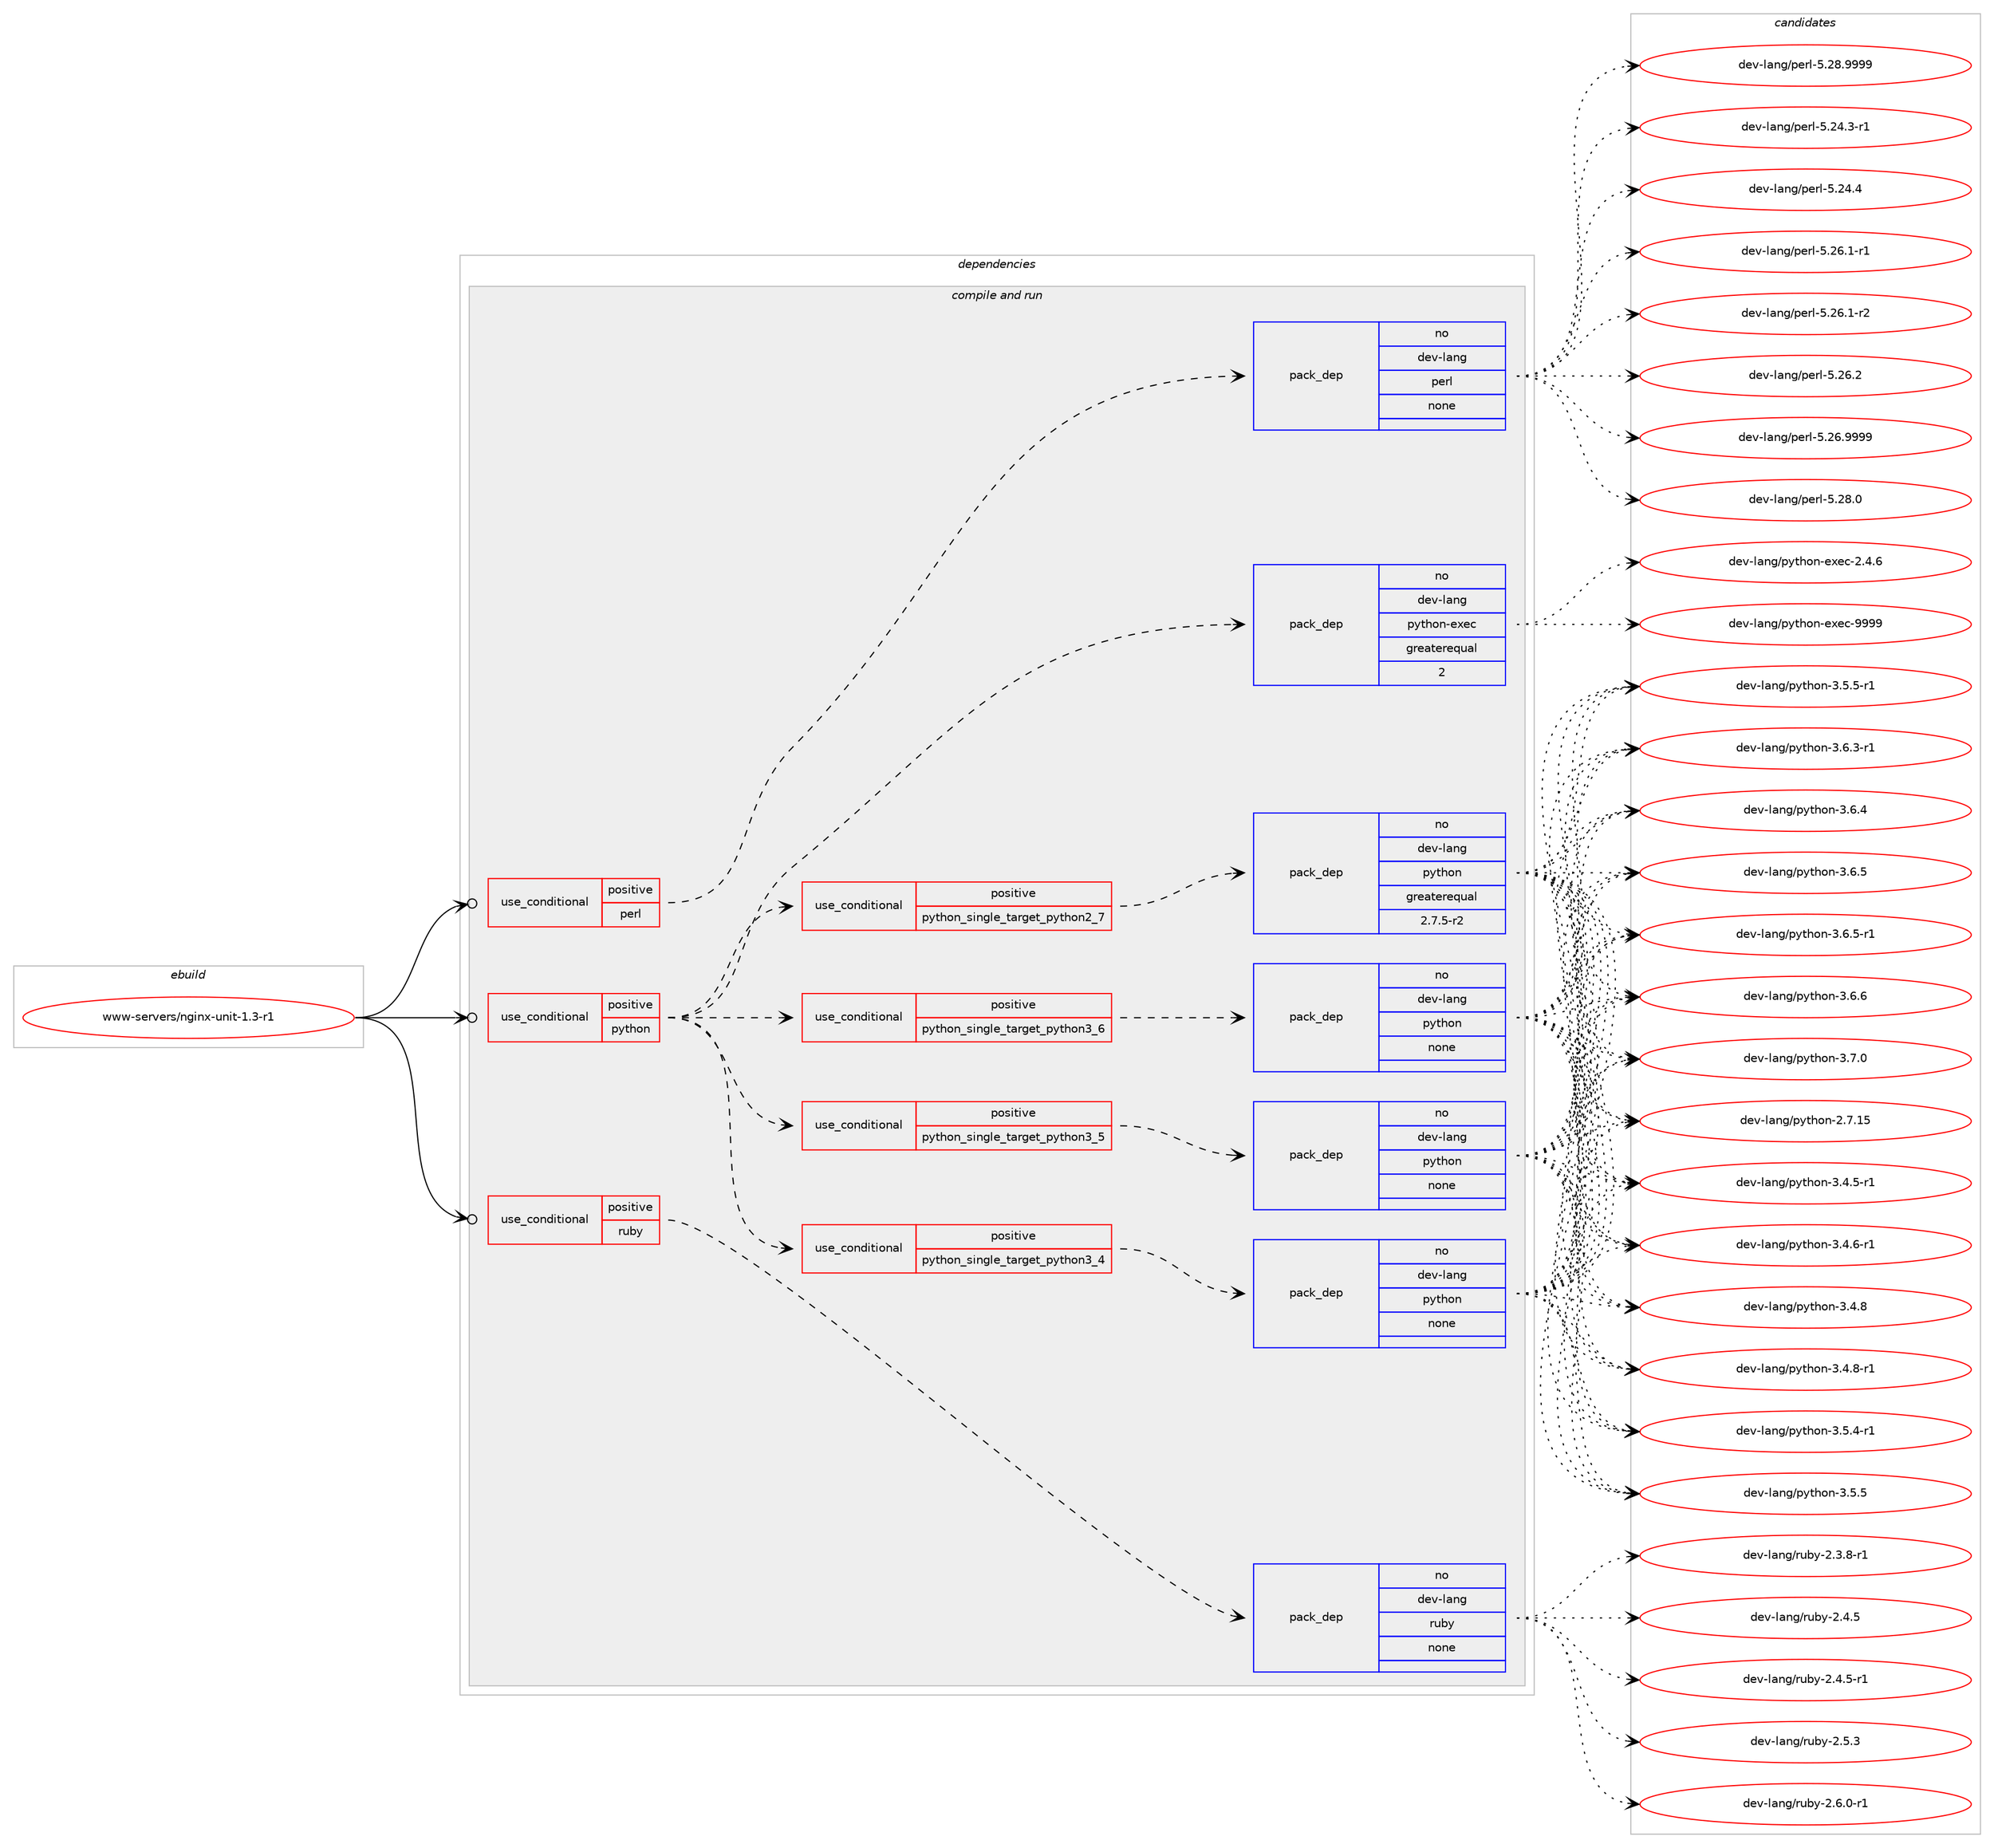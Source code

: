 digraph prolog {

# *************
# Graph options
# *************

newrank=true;
concentrate=true;
compound=true;
graph [rankdir=LR,fontname=Helvetica,fontsize=10,ranksep=1.5];#, ranksep=2.5, nodesep=0.2];
edge  [arrowhead=vee];
node  [fontname=Helvetica,fontsize=10];

# **********
# The ebuild
# **********

subgraph cluster_leftcol {
color=gray;
rank=same;
label=<<i>ebuild</i>>;
id [label="www-servers/nginx-unit-1.3-r1", color=red, width=4, href="../www-servers/nginx-unit-1.3-r1.svg"];
}

# ****************
# The dependencies
# ****************

subgraph cluster_midcol {
color=gray;
label=<<i>dependencies</i>>;
subgraph cluster_compile {
fillcolor="#eeeeee";
style=filled;
label=<<i>compile</i>>;
}
subgraph cluster_compileandrun {
fillcolor="#eeeeee";
style=filled;
label=<<i>compile and run</i>>;
subgraph cond465 {
dependency4380 [label=<<TABLE BORDER="0" CELLBORDER="1" CELLSPACING="0" CELLPADDING="4"><TR><TD ROWSPAN="3" CELLPADDING="10">use_conditional</TD></TR><TR><TD>positive</TD></TR><TR><TD>perl</TD></TR></TABLE>>, shape=none, color=red];
subgraph pack3802 {
dependency4381 [label=<<TABLE BORDER="0" CELLBORDER="1" CELLSPACING="0" CELLPADDING="4" WIDTH="220"><TR><TD ROWSPAN="6" CELLPADDING="30">pack_dep</TD></TR><TR><TD WIDTH="110">no</TD></TR><TR><TD>dev-lang</TD></TR><TR><TD>perl</TD></TR><TR><TD>none</TD></TR><TR><TD></TD></TR></TABLE>>, shape=none, color=blue];
}
dependency4380:e -> dependency4381:w [weight=20,style="dashed",arrowhead="vee"];
}
id:e -> dependency4380:w [weight=20,style="solid",arrowhead="odotvee"];
subgraph cond466 {
dependency4382 [label=<<TABLE BORDER="0" CELLBORDER="1" CELLSPACING="0" CELLPADDING="4"><TR><TD ROWSPAN="3" CELLPADDING="10">use_conditional</TD></TR><TR><TD>positive</TD></TR><TR><TD>python</TD></TR></TABLE>>, shape=none, color=red];
subgraph cond467 {
dependency4383 [label=<<TABLE BORDER="0" CELLBORDER="1" CELLSPACING="0" CELLPADDING="4"><TR><TD ROWSPAN="3" CELLPADDING="10">use_conditional</TD></TR><TR><TD>positive</TD></TR><TR><TD>python_single_target_python2_7</TD></TR></TABLE>>, shape=none, color=red];
subgraph pack3803 {
dependency4384 [label=<<TABLE BORDER="0" CELLBORDER="1" CELLSPACING="0" CELLPADDING="4" WIDTH="220"><TR><TD ROWSPAN="6" CELLPADDING="30">pack_dep</TD></TR><TR><TD WIDTH="110">no</TD></TR><TR><TD>dev-lang</TD></TR><TR><TD>python</TD></TR><TR><TD>greaterequal</TD></TR><TR><TD>2.7.5-r2</TD></TR></TABLE>>, shape=none, color=blue];
}
dependency4383:e -> dependency4384:w [weight=20,style="dashed",arrowhead="vee"];
}
dependency4382:e -> dependency4383:w [weight=20,style="dashed",arrowhead="vee"];
subgraph cond468 {
dependency4385 [label=<<TABLE BORDER="0" CELLBORDER="1" CELLSPACING="0" CELLPADDING="4"><TR><TD ROWSPAN="3" CELLPADDING="10">use_conditional</TD></TR><TR><TD>positive</TD></TR><TR><TD>python_single_target_python3_4</TD></TR></TABLE>>, shape=none, color=red];
subgraph pack3804 {
dependency4386 [label=<<TABLE BORDER="0" CELLBORDER="1" CELLSPACING="0" CELLPADDING="4" WIDTH="220"><TR><TD ROWSPAN="6" CELLPADDING="30">pack_dep</TD></TR><TR><TD WIDTH="110">no</TD></TR><TR><TD>dev-lang</TD></TR><TR><TD>python</TD></TR><TR><TD>none</TD></TR><TR><TD></TD></TR></TABLE>>, shape=none, color=blue];
}
dependency4385:e -> dependency4386:w [weight=20,style="dashed",arrowhead="vee"];
}
dependency4382:e -> dependency4385:w [weight=20,style="dashed",arrowhead="vee"];
subgraph cond469 {
dependency4387 [label=<<TABLE BORDER="0" CELLBORDER="1" CELLSPACING="0" CELLPADDING="4"><TR><TD ROWSPAN="3" CELLPADDING="10">use_conditional</TD></TR><TR><TD>positive</TD></TR><TR><TD>python_single_target_python3_5</TD></TR></TABLE>>, shape=none, color=red];
subgraph pack3805 {
dependency4388 [label=<<TABLE BORDER="0" CELLBORDER="1" CELLSPACING="0" CELLPADDING="4" WIDTH="220"><TR><TD ROWSPAN="6" CELLPADDING="30">pack_dep</TD></TR><TR><TD WIDTH="110">no</TD></TR><TR><TD>dev-lang</TD></TR><TR><TD>python</TD></TR><TR><TD>none</TD></TR><TR><TD></TD></TR></TABLE>>, shape=none, color=blue];
}
dependency4387:e -> dependency4388:w [weight=20,style="dashed",arrowhead="vee"];
}
dependency4382:e -> dependency4387:w [weight=20,style="dashed",arrowhead="vee"];
subgraph cond470 {
dependency4389 [label=<<TABLE BORDER="0" CELLBORDER="1" CELLSPACING="0" CELLPADDING="4"><TR><TD ROWSPAN="3" CELLPADDING="10">use_conditional</TD></TR><TR><TD>positive</TD></TR><TR><TD>python_single_target_python3_6</TD></TR></TABLE>>, shape=none, color=red];
subgraph pack3806 {
dependency4390 [label=<<TABLE BORDER="0" CELLBORDER="1" CELLSPACING="0" CELLPADDING="4" WIDTH="220"><TR><TD ROWSPAN="6" CELLPADDING="30">pack_dep</TD></TR><TR><TD WIDTH="110">no</TD></TR><TR><TD>dev-lang</TD></TR><TR><TD>python</TD></TR><TR><TD>none</TD></TR><TR><TD></TD></TR></TABLE>>, shape=none, color=blue];
}
dependency4389:e -> dependency4390:w [weight=20,style="dashed",arrowhead="vee"];
}
dependency4382:e -> dependency4389:w [weight=20,style="dashed",arrowhead="vee"];
subgraph pack3807 {
dependency4391 [label=<<TABLE BORDER="0" CELLBORDER="1" CELLSPACING="0" CELLPADDING="4" WIDTH="220"><TR><TD ROWSPAN="6" CELLPADDING="30">pack_dep</TD></TR><TR><TD WIDTH="110">no</TD></TR><TR><TD>dev-lang</TD></TR><TR><TD>python-exec</TD></TR><TR><TD>greaterequal</TD></TR><TR><TD>2</TD></TR></TABLE>>, shape=none, color=blue];
}
dependency4382:e -> dependency4391:w [weight=20,style="dashed",arrowhead="vee"];
}
id:e -> dependency4382:w [weight=20,style="solid",arrowhead="odotvee"];
subgraph cond471 {
dependency4392 [label=<<TABLE BORDER="0" CELLBORDER="1" CELLSPACING="0" CELLPADDING="4"><TR><TD ROWSPAN="3" CELLPADDING="10">use_conditional</TD></TR><TR><TD>positive</TD></TR><TR><TD>ruby</TD></TR></TABLE>>, shape=none, color=red];
subgraph pack3808 {
dependency4393 [label=<<TABLE BORDER="0" CELLBORDER="1" CELLSPACING="0" CELLPADDING="4" WIDTH="220"><TR><TD ROWSPAN="6" CELLPADDING="30">pack_dep</TD></TR><TR><TD WIDTH="110">no</TD></TR><TR><TD>dev-lang</TD></TR><TR><TD>ruby</TD></TR><TR><TD>none</TD></TR><TR><TD></TD></TR></TABLE>>, shape=none, color=blue];
}
dependency4392:e -> dependency4393:w [weight=20,style="dashed",arrowhead="vee"];
}
id:e -> dependency4392:w [weight=20,style="solid",arrowhead="odotvee"];
}
subgraph cluster_run {
fillcolor="#eeeeee";
style=filled;
label=<<i>run</i>>;
}
}

# **************
# The candidates
# **************

subgraph cluster_choices {
rank=same;
color=gray;
label=<<i>candidates</i>>;

subgraph choice3802 {
color=black;
nodesep=1;
choice100101118451089711010347112101114108455346505246514511449 [label="dev-lang/perl-5.24.3-r1", color=red, width=4,href="../dev-lang/perl-5.24.3-r1.svg"];
choice10010111845108971101034711210111410845534650524652 [label="dev-lang/perl-5.24.4", color=red, width=4,href="../dev-lang/perl-5.24.4.svg"];
choice100101118451089711010347112101114108455346505446494511449 [label="dev-lang/perl-5.26.1-r1", color=red, width=4,href="../dev-lang/perl-5.26.1-r1.svg"];
choice100101118451089711010347112101114108455346505446494511450 [label="dev-lang/perl-5.26.1-r2", color=red, width=4,href="../dev-lang/perl-5.26.1-r2.svg"];
choice10010111845108971101034711210111410845534650544650 [label="dev-lang/perl-5.26.2", color=red, width=4,href="../dev-lang/perl-5.26.2.svg"];
choice10010111845108971101034711210111410845534650544657575757 [label="dev-lang/perl-5.26.9999", color=red, width=4,href="../dev-lang/perl-5.26.9999.svg"];
choice10010111845108971101034711210111410845534650564648 [label="dev-lang/perl-5.28.0", color=red, width=4,href="../dev-lang/perl-5.28.0.svg"];
choice10010111845108971101034711210111410845534650564657575757 [label="dev-lang/perl-5.28.9999", color=red, width=4,href="../dev-lang/perl-5.28.9999.svg"];
dependency4381:e -> choice100101118451089711010347112101114108455346505246514511449:w [style=dotted,weight="100"];
dependency4381:e -> choice10010111845108971101034711210111410845534650524652:w [style=dotted,weight="100"];
dependency4381:e -> choice100101118451089711010347112101114108455346505446494511449:w [style=dotted,weight="100"];
dependency4381:e -> choice100101118451089711010347112101114108455346505446494511450:w [style=dotted,weight="100"];
dependency4381:e -> choice10010111845108971101034711210111410845534650544650:w [style=dotted,weight="100"];
dependency4381:e -> choice10010111845108971101034711210111410845534650544657575757:w [style=dotted,weight="100"];
dependency4381:e -> choice10010111845108971101034711210111410845534650564648:w [style=dotted,weight="100"];
dependency4381:e -> choice10010111845108971101034711210111410845534650564657575757:w [style=dotted,weight="100"];
}
subgraph choice3803 {
color=black;
nodesep=1;
choice10010111845108971101034711212111610411111045504655464953 [label="dev-lang/python-2.7.15", color=red, width=4,href="../dev-lang/python-2.7.15.svg"];
choice1001011184510897110103471121211161041111104551465246534511449 [label="dev-lang/python-3.4.5-r1", color=red, width=4,href="../dev-lang/python-3.4.5-r1.svg"];
choice1001011184510897110103471121211161041111104551465246544511449 [label="dev-lang/python-3.4.6-r1", color=red, width=4,href="../dev-lang/python-3.4.6-r1.svg"];
choice100101118451089711010347112121116104111110455146524656 [label="dev-lang/python-3.4.8", color=red, width=4,href="../dev-lang/python-3.4.8.svg"];
choice1001011184510897110103471121211161041111104551465246564511449 [label="dev-lang/python-3.4.8-r1", color=red, width=4,href="../dev-lang/python-3.4.8-r1.svg"];
choice1001011184510897110103471121211161041111104551465346524511449 [label="dev-lang/python-3.5.4-r1", color=red, width=4,href="../dev-lang/python-3.5.4-r1.svg"];
choice100101118451089711010347112121116104111110455146534653 [label="dev-lang/python-3.5.5", color=red, width=4,href="../dev-lang/python-3.5.5.svg"];
choice1001011184510897110103471121211161041111104551465346534511449 [label="dev-lang/python-3.5.5-r1", color=red, width=4,href="../dev-lang/python-3.5.5-r1.svg"];
choice1001011184510897110103471121211161041111104551465446514511449 [label="dev-lang/python-3.6.3-r1", color=red, width=4,href="../dev-lang/python-3.6.3-r1.svg"];
choice100101118451089711010347112121116104111110455146544652 [label="dev-lang/python-3.6.4", color=red, width=4,href="../dev-lang/python-3.6.4.svg"];
choice100101118451089711010347112121116104111110455146544653 [label="dev-lang/python-3.6.5", color=red, width=4,href="../dev-lang/python-3.6.5.svg"];
choice1001011184510897110103471121211161041111104551465446534511449 [label="dev-lang/python-3.6.5-r1", color=red, width=4,href="../dev-lang/python-3.6.5-r1.svg"];
choice100101118451089711010347112121116104111110455146544654 [label="dev-lang/python-3.6.6", color=red, width=4,href="../dev-lang/python-3.6.6.svg"];
choice100101118451089711010347112121116104111110455146554648 [label="dev-lang/python-3.7.0", color=red, width=4,href="../dev-lang/python-3.7.0.svg"];
dependency4384:e -> choice10010111845108971101034711212111610411111045504655464953:w [style=dotted,weight="100"];
dependency4384:e -> choice1001011184510897110103471121211161041111104551465246534511449:w [style=dotted,weight="100"];
dependency4384:e -> choice1001011184510897110103471121211161041111104551465246544511449:w [style=dotted,weight="100"];
dependency4384:e -> choice100101118451089711010347112121116104111110455146524656:w [style=dotted,weight="100"];
dependency4384:e -> choice1001011184510897110103471121211161041111104551465246564511449:w [style=dotted,weight="100"];
dependency4384:e -> choice1001011184510897110103471121211161041111104551465346524511449:w [style=dotted,weight="100"];
dependency4384:e -> choice100101118451089711010347112121116104111110455146534653:w [style=dotted,weight="100"];
dependency4384:e -> choice1001011184510897110103471121211161041111104551465346534511449:w [style=dotted,weight="100"];
dependency4384:e -> choice1001011184510897110103471121211161041111104551465446514511449:w [style=dotted,weight="100"];
dependency4384:e -> choice100101118451089711010347112121116104111110455146544652:w [style=dotted,weight="100"];
dependency4384:e -> choice100101118451089711010347112121116104111110455146544653:w [style=dotted,weight="100"];
dependency4384:e -> choice1001011184510897110103471121211161041111104551465446534511449:w [style=dotted,weight="100"];
dependency4384:e -> choice100101118451089711010347112121116104111110455146544654:w [style=dotted,weight="100"];
dependency4384:e -> choice100101118451089711010347112121116104111110455146554648:w [style=dotted,weight="100"];
}
subgraph choice3804 {
color=black;
nodesep=1;
choice10010111845108971101034711212111610411111045504655464953 [label="dev-lang/python-2.7.15", color=red, width=4,href="../dev-lang/python-2.7.15.svg"];
choice1001011184510897110103471121211161041111104551465246534511449 [label="dev-lang/python-3.4.5-r1", color=red, width=4,href="../dev-lang/python-3.4.5-r1.svg"];
choice1001011184510897110103471121211161041111104551465246544511449 [label="dev-lang/python-3.4.6-r1", color=red, width=4,href="../dev-lang/python-3.4.6-r1.svg"];
choice100101118451089711010347112121116104111110455146524656 [label="dev-lang/python-3.4.8", color=red, width=4,href="../dev-lang/python-3.4.8.svg"];
choice1001011184510897110103471121211161041111104551465246564511449 [label="dev-lang/python-3.4.8-r1", color=red, width=4,href="../dev-lang/python-3.4.8-r1.svg"];
choice1001011184510897110103471121211161041111104551465346524511449 [label="dev-lang/python-3.5.4-r1", color=red, width=4,href="../dev-lang/python-3.5.4-r1.svg"];
choice100101118451089711010347112121116104111110455146534653 [label="dev-lang/python-3.5.5", color=red, width=4,href="../dev-lang/python-3.5.5.svg"];
choice1001011184510897110103471121211161041111104551465346534511449 [label="dev-lang/python-3.5.5-r1", color=red, width=4,href="../dev-lang/python-3.5.5-r1.svg"];
choice1001011184510897110103471121211161041111104551465446514511449 [label="dev-lang/python-3.6.3-r1", color=red, width=4,href="../dev-lang/python-3.6.3-r1.svg"];
choice100101118451089711010347112121116104111110455146544652 [label="dev-lang/python-3.6.4", color=red, width=4,href="../dev-lang/python-3.6.4.svg"];
choice100101118451089711010347112121116104111110455146544653 [label="dev-lang/python-3.6.5", color=red, width=4,href="../dev-lang/python-3.6.5.svg"];
choice1001011184510897110103471121211161041111104551465446534511449 [label="dev-lang/python-3.6.5-r1", color=red, width=4,href="../dev-lang/python-3.6.5-r1.svg"];
choice100101118451089711010347112121116104111110455146544654 [label="dev-lang/python-3.6.6", color=red, width=4,href="../dev-lang/python-3.6.6.svg"];
choice100101118451089711010347112121116104111110455146554648 [label="dev-lang/python-3.7.0", color=red, width=4,href="../dev-lang/python-3.7.0.svg"];
dependency4386:e -> choice10010111845108971101034711212111610411111045504655464953:w [style=dotted,weight="100"];
dependency4386:e -> choice1001011184510897110103471121211161041111104551465246534511449:w [style=dotted,weight="100"];
dependency4386:e -> choice1001011184510897110103471121211161041111104551465246544511449:w [style=dotted,weight="100"];
dependency4386:e -> choice100101118451089711010347112121116104111110455146524656:w [style=dotted,weight="100"];
dependency4386:e -> choice1001011184510897110103471121211161041111104551465246564511449:w [style=dotted,weight="100"];
dependency4386:e -> choice1001011184510897110103471121211161041111104551465346524511449:w [style=dotted,weight="100"];
dependency4386:e -> choice100101118451089711010347112121116104111110455146534653:w [style=dotted,weight="100"];
dependency4386:e -> choice1001011184510897110103471121211161041111104551465346534511449:w [style=dotted,weight="100"];
dependency4386:e -> choice1001011184510897110103471121211161041111104551465446514511449:w [style=dotted,weight="100"];
dependency4386:e -> choice100101118451089711010347112121116104111110455146544652:w [style=dotted,weight="100"];
dependency4386:e -> choice100101118451089711010347112121116104111110455146544653:w [style=dotted,weight="100"];
dependency4386:e -> choice1001011184510897110103471121211161041111104551465446534511449:w [style=dotted,weight="100"];
dependency4386:e -> choice100101118451089711010347112121116104111110455146544654:w [style=dotted,weight="100"];
dependency4386:e -> choice100101118451089711010347112121116104111110455146554648:w [style=dotted,weight="100"];
}
subgraph choice3805 {
color=black;
nodesep=1;
choice10010111845108971101034711212111610411111045504655464953 [label="dev-lang/python-2.7.15", color=red, width=4,href="../dev-lang/python-2.7.15.svg"];
choice1001011184510897110103471121211161041111104551465246534511449 [label="dev-lang/python-3.4.5-r1", color=red, width=4,href="../dev-lang/python-3.4.5-r1.svg"];
choice1001011184510897110103471121211161041111104551465246544511449 [label="dev-lang/python-3.4.6-r1", color=red, width=4,href="../dev-lang/python-3.4.6-r1.svg"];
choice100101118451089711010347112121116104111110455146524656 [label="dev-lang/python-3.4.8", color=red, width=4,href="../dev-lang/python-3.4.8.svg"];
choice1001011184510897110103471121211161041111104551465246564511449 [label="dev-lang/python-3.4.8-r1", color=red, width=4,href="../dev-lang/python-3.4.8-r1.svg"];
choice1001011184510897110103471121211161041111104551465346524511449 [label="dev-lang/python-3.5.4-r1", color=red, width=4,href="../dev-lang/python-3.5.4-r1.svg"];
choice100101118451089711010347112121116104111110455146534653 [label="dev-lang/python-3.5.5", color=red, width=4,href="../dev-lang/python-3.5.5.svg"];
choice1001011184510897110103471121211161041111104551465346534511449 [label="dev-lang/python-3.5.5-r1", color=red, width=4,href="../dev-lang/python-3.5.5-r1.svg"];
choice1001011184510897110103471121211161041111104551465446514511449 [label="dev-lang/python-3.6.3-r1", color=red, width=4,href="../dev-lang/python-3.6.3-r1.svg"];
choice100101118451089711010347112121116104111110455146544652 [label="dev-lang/python-3.6.4", color=red, width=4,href="../dev-lang/python-3.6.4.svg"];
choice100101118451089711010347112121116104111110455146544653 [label="dev-lang/python-3.6.5", color=red, width=4,href="../dev-lang/python-3.6.5.svg"];
choice1001011184510897110103471121211161041111104551465446534511449 [label="dev-lang/python-3.6.5-r1", color=red, width=4,href="../dev-lang/python-3.6.5-r1.svg"];
choice100101118451089711010347112121116104111110455146544654 [label="dev-lang/python-3.6.6", color=red, width=4,href="../dev-lang/python-3.6.6.svg"];
choice100101118451089711010347112121116104111110455146554648 [label="dev-lang/python-3.7.0", color=red, width=4,href="../dev-lang/python-3.7.0.svg"];
dependency4388:e -> choice10010111845108971101034711212111610411111045504655464953:w [style=dotted,weight="100"];
dependency4388:e -> choice1001011184510897110103471121211161041111104551465246534511449:w [style=dotted,weight="100"];
dependency4388:e -> choice1001011184510897110103471121211161041111104551465246544511449:w [style=dotted,weight="100"];
dependency4388:e -> choice100101118451089711010347112121116104111110455146524656:w [style=dotted,weight="100"];
dependency4388:e -> choice1001011184510897110103471121211161041111104551465246564511449:w [style=dotted,weight="100"];
dependency4388:e -> choice1001011184510897110103471121211161041111104551465346524511449:w [style=dotted,weight="100"];
dependency4388:e -> choice100101118451089711010347112121116104111110455146534653:w [style=dotted,weight="100"];
dependency4388:e -> choice1001011184510897110103471121211161041111104551465346534511449:w [style=dotted,weight="100"];
dependency4388:e -> choice1001011184510897110103471121211161041111104551465446514511449:w [style=dotted,weight="100"];
dependency4388:e -> choice100101118451089711010347112121116104111110455146544652:w [style=dotted,weight="100"];
dependency4388:e -> choice100101118451089711010347112121116104111110455146544653:w [style=dotted,weight="100"];
dependency4388:e -> choice1001011184510897110103471121211161041111104551465446534511449:w [style=dotted,weight="100"];
dependency4388:e -> choice100101118451089711010347112121116104111110455146544654:w [style=dotted,weight="100"];
dependency4388:e -> choice100101118451089711010347112121116104111110455146554648:w [style=dotted,weight="100"];
}
subgraph choice3806 {
color=black;
nodesep=1;
choice10010111845108971101034711212111610411111045504655464953 [label="dev-lang/python-2.7.15", color=red, width=4,href="../dev-lang/python-2.7.15.svg"];
choice1001011184510897110103471121211161041111104551465246534511449 [label="dev-lang/python-3.4.5-r1", color=red, width=4,href="../dev-lang/python-3.4.5-r1.svg"];
choice1001011184510897110103471121211161041111104551465246544511449 [label="dev-lang/python-3.4.6-r1", color=red, width=4,href="../dev-lang/python-3.4.6-r1.svg"];
choice100101118451089711010347112121116104111110455146524656 [label="dev-lang/python-3.4.8", color=red, width=4,href="../dev-lang/python-3.4.8.svg"];
choice1001011184510897110103471121211161041111104551465246564511449 [label="dev-lang/python-3.4.8-r1", color=red, width=4,href="../dev-lang/python-3.4.8-r1.svg"];
choice1001011184510897110103471121211161041111104551465346524511449 [label="dev-lang/python-3.5.4-r1", color=red, width=4,href="../dev-lang/python-3.5.4-r1.svg"];
choice100101118451089711010347112121116104111110455146534653 [label="dev-lang/python-3.5.5", color=red, width=4,href="../dev-lang/python-3.5.5.svg"];
choice1001011184510897110103471121211161041111104551465346534511449 [label="dev-lang/python-3.5.5-r1", color=red, width=4,href="../dev-lang/python-3.5.5-r1.svg"];
choice1001011184510897110103471121211161041111104551465446514511449 [label="dev-lang/python-3.6.3-r1", color=red, width=4,href="../dev-lang/python-3.6.3-r1.svg"];
choice100101118451089711010347112121116104111110455146544652 [label="dev-lang/python-3.6.4", color=red, width=4,href="../dev-lang/python-3.6.4.svg"];
choice100101118451089711010347112121116104111110455146544653 [label="dev-lang/python-3.6.5", color=red, width=4,href="../dev-lang/python-3.6.5.svg"];
choice1001011184510897110103471121211161041111104551465446534511449 [label="dev-lang/python-3.6.5-r1", color=red, width=4,href="../dev-lang/python-3.6.5-r1.svg"];
choice100101118451089711010347112121116104111110455146544654 [label="dev-lang/python-3.6.6", color=red, width=4,href="../dev-lang/python-3.6.6.svg"];
choice100101118451089711010347112121116104111110455146554648 [label="dev-lang/python-3.7.0", color=red, width=4,href="../dev-lang/python-3.7.0.svg"];
dependency4390:e -> choice10010111845108971101034711212111610411111045504655464953:w [style=dotted,weight="100"];
dependency4390:e -> choice1001011184510897110103471121211161041111104551465246534511449:w [style=dotted,weight="100"];
dependency4390:e -> choice1001011184510897110103471121211161041111104551465246544511449:w [style=dotted,weight="100"];
dependency4390:e -> choice100101118451089711010347112121116104111110455146524656:w [style=dotted,weight="100"];
dependency4390:e -> choice1001011184510897110103471121211161041111104551465246564511449:w [style=dotted,weight="100"];
dependency4390:e -> choice1001011184510897110103471121211161041111104551465346524511449:w [style=dotted,weight="100"];
dependency4390:e -> choice100101118451089711010347112121116104111110455146534653:w [style=dotted,weight="100"];
dependency4390:e -> choice1001011184510897110103471121211161041111104551465346534511449:w [style=dotted,weight="100"];
dependency4390:e -> choice1001011184510897110103471121211161041111104551465446514511449:w [style=dotted,weight="100"];
dependency4390:e -> choice100101118451089711010347112121116104111110455146544652:w [style=dotted,weight="100"];
dependency4390:e -> choice100101118451089711010347112121116104111110455146544653:w [style=dotted,weight="100"];
dependency4390:e -> choice1001011184510897110103471121211161041111104551465446534511449:w [style=dotted,weight="100"];
dependency4390:e -> choice100101118451089711010347112121116104111110455146544654:w [style=dotted,weight="100"];
dependency4390:e -> choice100101118451089711010347112121116104111110455146554648:w [style=dotted,weight="100"];
}
subgraph choice3807 {
color=black;
nodesep=1;
choice1001011184510897110103471121211161041111104510112010199455046524654 [label="dev-lang/python-exec-2.4.6", color=red, width=4,href="../dev-lang/python-exec-2.4.6.svg"];
choice10010111845108971101034711212111610411111045101120101994557575757 [label="dev-lang/python-exec-9999", color=red, width=4,href="../dev-lang/python-exec-9999.svg"];
dependency4391:e -> choice1001011184510897110103471121211161041111104510112010199455046524654:w [style=dotted,weight="100"];
dependency4391:e -> choice10010111845108971101034711212111610411111045101120101994557575757:w [style=dotted,weight="100"];
}
subgraph choice3808 {
color=black;
nodesep=1;
choice100101118451089711010347114117981214550465146564511449 [label="dev-lang/ruby-2.3.8-r1", color=red, width=4,href="../dev-lang/ruby-2.3.8-r1.svg"];
choice10010111845108971101034711411798121455046524653 [label="dev-lang/ruby-2.4.5", color=red, width=4,href="../dev-lang/ruby-2.4.5.svg"];
choice100101118451089711010347114117981214550465246534511449 [label="dev-lang/ruby-2.4.5-r1", color=red, width=4,href="../dev-lang/ruby-2.4.5-r1.svg"];
choice10010111845108971101034711411798121455046534651 [label="dev-lang/ruby-2.5.3", color=red, width=4,href="../dev-lang/ruby-2.5.3.svg"];
choice100101118451089711010347114117981214550465446484511449 [label="dev-lang/ruby-2.6.0-r1", color=red, width=4,href="../dev-lang/ruby-2.6.0-r1.svg"];
dependency4393:e -> choice100101118451089711010347114117981214550465146564511449:w [style=dotted,weight="100"];
dependency4393:e -> choice10010111845108971101034711411798121455046524653:w [style=dotted,weight="100"];
dependency4393:e -> choice100101118451089711010347114117981214550465246534511449:w [style=dotted,weight="100"];
dependency4393:e -> choice10010111845108971101034711411798121455046534651:w [style=dotted,weight="100"];
dependency4393:e -> choice100101118451089711010347114117981214550465446484511449:w [style=dotted,weight="100"];
}
}

}
